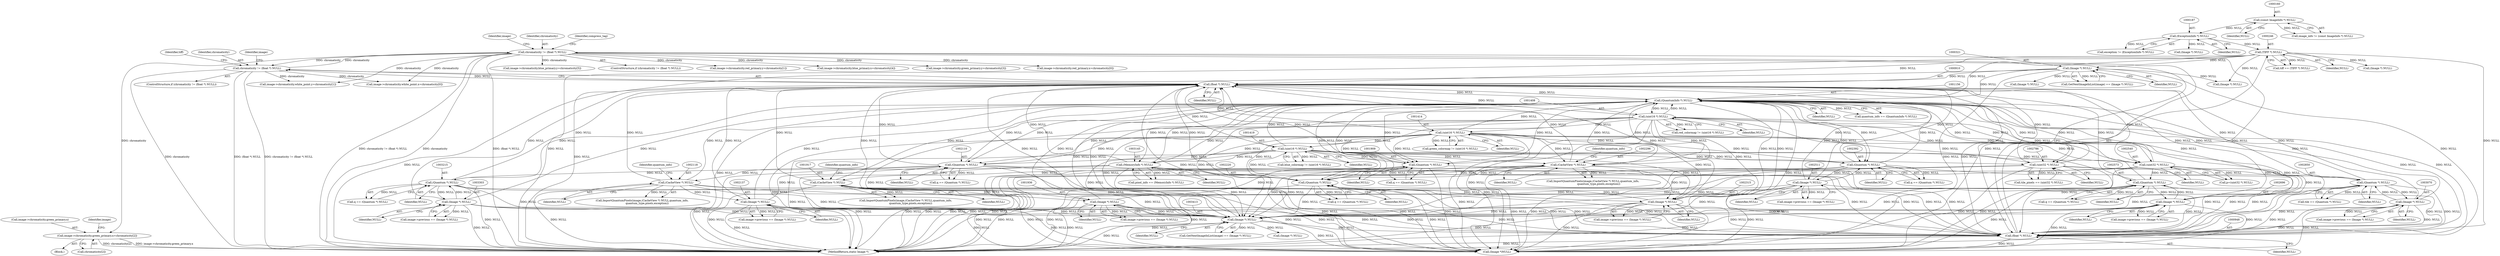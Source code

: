 digraph "0_ImageMagick_6e48aa92ff4e6e95424300ecd52a9ea453c19c60@pointer" {
"1000973" [label="(Call,image->chromaticity.green_primary.x=chromaticity[2])"];
"1000945" [label="(Call,chromaticity != (float *) NULL)"];
"1000907" [label="(Call,chromaticity != (float *) NULL)"];
"1000909" [label="(Call,(float *) NULL)"];
"1003302" [label="(Call,(Image *) NULL)"];
"1003214" [label="(Call,(Quantum *) NULL)"];
"1003144" [label="(Call,(MemoryInfo *) NULL)"];
"1001413" [label="(Call,(uint16 *) NULL)"];
"1001407" [label="(Call,(uint16 *) NULL)"];
"1001155" [label="(Call,(QuantumInfo *) NULL)"];
"1002109" [label="(Call,(Quantum *) NULL)"];
"1002136" [label="(Call,(Image *) NULL)"];
"1002117" [label="(Call,(CacheView *) NULL)"];
"1001418" [label="(Call,(uint16 *) NULL)"];
"1003412" [label="(Call,(Image *) NULL)"];
"1001916" [label="(Call,(CacheView *) NULL)"];
"1001908" [label="(Call,(Quantum *) NULL)"];
"1001935" [label="(Call,(Image *) NULL)"];
"1002295" [label="(Call,(CacheView *) NULL)"];
"1002219" [label="(Call,(Quantum *) NULL)"];
"1002314" [label="(Call,(Image *) NULL)"];
"1002572" [label="(Call,(Quantum *) NULL)"];
"1002539" [label="(Call,(uint32 *) NULL)"];
"1002695" [label="(Call,(Image *) NULL)"];
"1002510" [label="(Call,(Image *) NULL)"];
"1002391" [label="(Call,(Quantum *) NULL)"];
"1003069" [label="(Call,(Image *) NULL)"];
"1002849" [label="(Call,(Quantum *) NULL)"];
"1002785" [label="(Call,(uint32 *) NULL)"];
"1000245" [label="(Call,(TIFF *) NULL)"];
"1000186" [label="(Call,(ExceptionInfo *) NULL)"];
"1000159" [label="(Call,(const ImageInfo *) NULL)"];
"1000320" [label="(Call,(Image *) NULL)"];
"1000947" [label="(Call,(float *) NULL)"];
"1002132" [label="(Call,image->previous == (Image *) NULL)"];
"1001006" [label="(Call,image->chromaticity.blue_primary.y=chromaticity[5])"];
"1003412" [label="(Call,(Image *) NULL)"];
"1000243" [label="(Call,tiff == (TIFF *) NULL)"];
"1000186" [label="(Call,(ExceptionInfo *) NULL)"];
"1001916" [label="(Call,(CacheView *) NULL)"];
"1001418" [label="(Call,(uint16 *) NULL)"];
"1001413" [label="(Call,(uint16 *) NULL)"];
"1001411" [label="(Call,green_colormap != (uint16 *) NULL)"];
"1002783" [label="(Call,tile_pixels == (uint32 *) NULL)"];
"1000944" [label="(ControlStructure,if (chromaticity != (float *) NULL))"];
"1002510" [label="(Call,(Image *) NULL)"];
"1002847" [label="(Call,tile == (Quantum *) NULL)"];
"1002506" [label="(Call,image->previous == (Image *) NULL)"];
"1001918" [label="(Identifier,NULL)"];
"1003298" [label="(Call,image->previous == (Image *) NULL)"];
"1001937" [label="(Identifier,NULL)"];
"1000909" [label="(Call,(float *) NULL)"];
"1002310" [label="(Call,image->previous == (Image *) NULL)"];
"1000217" [label="(Call,(Image *) NULL)"];
"1003069" [label="(Call,(Image *) NULL)"];
"1001416" [label="(Call,blue_colormap != (uint16 *) NULL)"];
"1000950" [label="(Block,)"];
"1001931" [label="(Call,image->previous == (Image *) NULL)"];
"1002537" [label="(Call,p=(uint32 *) NULL)"];
"1002314" [label="(Call,(Image *) NULL)"];
"1002109" [label="(Call,(Quantum *) NULL)"];
"1002787" [label="(Identifier,NULL)"];
"1000946" [label="(Identifier,chromaticity)"];
"1001405" [label="(Call,red_colormap != (uint16 *) NULL)"];
"1002393" [label="(Identifier,NULL)"];
"1000906" [label="(ControlStructure,if (chromaticity != (float *) NULL))"];
"1001157" [label="(Identifier,NULL)"];
"1002138" [label="(Identifier,NULL)"];
"1000924" [label="(Call,image->chromaticity.white_point.y=chromaticity[1])"];
"1001420" [label="(Identifier,NULL)"];
"1002697" [label="(Identifier,NULL)"];
"1003214" [label="(Call,(Quantum *) NULL)"];
"1002316" [label="(Identifier,NULL)"];
"1002851" [label="(Identifier,NULL)"];
"1002389" [label="(Call,q == (Quantum *) NULL)"];
"1003216" [label="(Identifier,NULL)"];
"1000247" [label="(Identifier,NULL)"];
"1002391" [label="(Call,(Quantum *) NULL)"];
"1003421" [label="(Call,(Image *) NULL)"];
"1002570" [label="(Call,q == (Quantum *) NULL)"];
"1000947" [label="(Call,(float *) NULL)"];
"1000911" [label="(Identifier,NULL)"];
"1000962" [label="(Call,image->chromaticity.red_primary.y=chromaticity[1])"];
"1002295" [label="(Call,(CacheView *) NULL)"];
"1001020" [label="(Identifier,compress_tag)"];
"1002217" [label="(Call,q == (Quantum *) NULL)"];
"1000331" [label="(Call,(Image *) NULL)"];
"1001908" [label="(Call,(Quantum *) NULL)"];
"1003071" [label="(Identifier,NULL)"];
"1000161" [label="(Identifier,NULL)"];
"1001407" [label="(Call,(uint16 *) NULL)"];
"1000309" [label="(Call,(Image *) NULL)"];
"1002119" [label="(Identifier,NULL)"];
"1000955" [label="(Identifier,image)"];
"1002574" [label="(Identifier,NULL)"];
"1000245" [label="(Call,(TIFF *) NULL)"];
"1003414" [label="(Identifier,NULL)"];
"1000917" [label="(Identifier,image)"];
"1002298" [label="(Identifier,quantum_info)"];
"1001155" [label="(Call,(QuantumInfo *) NULL)"];
"1002691" [label="(Call,image->previous == (Image *) NULL)"];
"1003144" [label="(Call,(MemoryInfo *) NULL)"];
"1002111" [label="(Identifier,NULL)"];
"1003065" [label="(Call,image->previous == (Image *) NULL)"];
"1003475" [label="(Call,(Image *)NULL)"];
"1003481" [label="(MethodReturn,static Image *)"];
"1003212" [label="(Call,q == (Quantum *) NULL)"];
"1000973" [label="(Call,image->chromaticity.green_primary.x=chromaticity[2])"];
"1001914" [label="(Call,ImportQuantumPixels(image,(CacheView *) NULL,quantum_info,\n            quantum_type,pixels,exception))"];
"1002221" [label="(Identifier,NULL)"];
"1000938" [label="(Identifier,tiff)"];
"1003142" [label="(Call,pixel_info == (MemoryInfo *) NULL)"];
"1002297" [label="(Identifier,NULL)"];
"1002107" [label="(Call,q == (Quantum *) NULL)"];
"1002115" [label="(Call,ImportQuantumPixels(image,(CacheView *) NULL,quantum_info,\n            quantum_type,pixels,exception))"];
"1002539" [label="(Call,(uint32 *) NULL)"];
"1002117" [label="(Call,(CacheView *) NULL)"];
"1000157" [label="(Call,image_info != (const ImageInfo *) NULL)"];
"1000945" [label="(Call,chromaticity != (float *) NULL)"];
"1000949" [label="(Identifier,NULL)"];
"1000995" [label="(Call,image->chromaticity.blue_primary.x=chromaticity[4])"];
"1000984" [label="(Call,image->chromaticity.green_primary.y=chromaticity[3])"];
"1000320" [label="(Call,(Image *) NULL)"];
"1002572" [label="(Call,(Quantum *) NULL)"];
"1002136" [label="(Call,(Image *) NULL)"];
"1000988" [label="(Identifier,image)"];
"1003146" [label="(Identifier,NULL)"];
"1000908" [label="(Identifier,chromaticity)"];
"1000974" [label="(Call,image->chromaticity.green_primary.x)"];
"1001153" [label="(Call,quantum_info == (QuantumInfo *) NULL)"];
"1000317" [label="(Call,GetNextImageInList(image) == (Image *) NULL)"];
"1000981" [label="(Call,chromaticity[2])"];
"1002785" [label="(Call,(uint32 *) NULL)"];
"1000254" [label="(Call,(Image *) NULL)"];
"1001910" [label="(Identifier,NULL)"];
"1002849" [label="(Call,(Quantum *) NULL)"];
"1000913" [label="(Call,image->chromaticity.white_point.x=chromaticity[0])"];
"1000188" [label="(Identifier,NULL)"];
"1002695" [label="(Call,(Image *) NULL)"];
"1003409" [label="(Call,GetNextImageInList(image) == (Image *) NULL)"];
"1001935" [label="(Call,(Image *) NULL)"];
"1001919" [label="(Identifier,quantum_info)"];
"1002512" [label="(Identifier,NULL)"];
"1002120" [label="(Identifier,quantum_info)"];
"1002541" [label="(Identifier,NULL)"];
"1002219" [label="(Call,(Quantum *) NULL)"];
"1000184" [label="(Call,exception != (ExceptionInfo *) NULL)"];
"1003304" [label="(Identifier,NULL)"];
"1001906" [label="(Call,q == (Quantum *) NULL)"];
"1000951" [label="(Call,image->chromaticity.red_primary.x=chromaticity[0])"];
"1000907" [label="(Call,chromaticity != (float *) NULL)"];
"1003302" [label="(Call,(Image *) NULL)"];
"1000159" [label="(Call,(const ImageInfo *) NULL)"];
"1000322" [label="(Identifier,NULL)"];
"1001415" [label="(Identifier,NULL)"];
"1001409" [label="(Identifier,NULL)"];
"1002293" [label="(Call,ImportQuantumPixels(image,(CacheView *) NULL,quantum_info,\n              quantum_type,pixels,exception))"];
"1000973" -> "1000950"  [label="AST: "];
"1000973" -> "1000981"  [label="CFG: "];
"1000974" -> "1000973"  [label="AST: "];
"1000981" -> "1000973"  [label="AST: "];
"1000988" -> "1000973"  [label="CFG: "];
"1000973" -> "1003481"  [label="DDG: chromaticity[2]"];
"1000973" -> "1003481"  [label="DDG: image->chromaticity.green_primary.x"];
"1000945" -> "1000973"  [label="DDG: chromaticity"];
"1000945" -> "1000944"  [label="AST: "];
"1000945" -> "1000947"  [label="CFG: "];
"1000946" -> "1000945"  [label="AST: "];
"1000947" -> "1000945"  [label="AST: "];
"1000955" -> "1000945"  [label="CFG: "];
"1001020" -> "1000945"  [label="CFG: "];
"1000945" -> "1003481"  [label="DDG: chromaticity"];
"1000945" -> "1003481"  [label="DDG: chromaticity != (float *) NULL"];
"1000945" -> "1003481"  [label="DDG: (float *) NULL"];
"1000945" -> "1000907"  [label="DDG: chromaticity"];
"1000945" -> "1000913"  [label="DDG: chromaticity"];
"1000945" -> "1000924"  [label="DDG: chromaticity"];
"1000907" -> "1000945"  [label="DDG: chromaticity"];
"1000947" -> "1000945"  [label="DDG: NULL"];
"1000945" -> "1000951"  [label="DDG: chromaticity"];
"1000945" -> "1000962"  [label="DDG: chromaticity"];
"1000945" -> "1000984"  [label="DDG: chromaticity"];
"1000945" -> "1000995"  [label="DDG: chromaticity"];
"1000945" -> "1001006"  [label="DDG: chromaticity"];
"1000907" -> "1000906"  [label="AST: "];
"1000907" -> "1000909"  [label="CFG: "];
"1000908" -> "1000907"  [label="AST: "];
"1000909" -> "1000907"  [label="AST: "];
"1000917" -> "1000907"  [label="CFG: "];
"1000938" -> "1000907"  [label="CFG: "];
"1000907" -> "1003481"  [label="DDG: chromaticity != (float *) NULL"];
"1000907" -> "1003481"  [label="DDG: chromaticity"];
"1000907" -> "1003481"  [label="DDG: (float *) NULL"];
"1000909" -> "1000907"  [label="DDG: NULL"];
"1000907" -> "1000913"  [label="DDG: chromaticity"];
"1000907" -> "1000924"  [label="DDG: chromaticity"];
"1000909" -> "1000911"  [label="CFG: "];
"1000910" -> "1000909"  [label="AST: "];
"1000911" -> "1000909"  [label="AST: "];
"1000909" -> "1003481"  [label="DDG: NULL"];
"1003302" -> "1000909"  [label="DDG: NULL"];
"1003144" -> "1000909"  [label="DDG: NULL"];
"1002109" -> "1000909"  [label="DDG: NULL"];
"1003412" -> "1000909"  [label="DDG: NULL"];
"1001916" -> "1000909"  [label="DDG: NULL"];
"1002295" -> "1000909"  [label="DDG: NULL"];
"1002572" -> "1000909"  [label="DDG: NULL"];
"1002219" -> "1000909"  [label="DDG: NULL"];
"1002314" -> "1000909"  [label="DDG: NULL"];
"1002510" -> "1000909"  [label="DDG: NULL"];
"1003069" -> "1000909"  [label="DDG: NULL"];
"1001407" -> "1000909"  [label="DDG: NULL"];
"1002136" -> "1000909"  [label="DDG: NULL"];
"1000320" -> "1000909"  [label="DDG: NULL"];
"1002849" -> "1000909"  [label="DDG: NULL"];
"1001418" -> "1000909"  [label="DDG: NULL"];
"1001908" -> "1000909"  [label="DDG: NULL"];
"1000245" -> "1000909"  [label="DDG: NULL"];
"1001155" -> "1000909"  [label="DDG: NULL"];
"1002539" -> "1000909"  [label="DDG: NULL"];
"1002695" -> "1000909"  [label="DDG: NULL"];
"1001935" -> "1000909"  [label="DDG: NULL"];
"1002391" -> "1000909"  [label="DDG: NULL"];
"1002785" -> "1000909"  [label="DDG: NULL"];
"1002117" -> "1000909"  [label="DDG: NULL"];
"1003214" -> "1000909"  [label="DDG: NULL"];
"1001413" -> "1000909"  [label="DDG: NULL"];
"1000909" -> "1000947"  [label="DDG: NULL"];
"1000909" -> "1001155"  [label="DDG: NULL"];
"1000909" -> "1003475"  [label="DDG: NULL"];
"1003302" -> "1003298"  [label="AST: "];
"1003302" -> "1003304"  [label="CFG: "];
"1003303" -> "1003302"  [label="AST: "];
"1003304" -> "1003302"  [label="AST: "];
"1003298" -> "1003302"  [label="CFG: "];
"1003302" -> "1003481"  [label="DDG: NULL"];
"1003302" -> "1000947"  [label="DDG: NULL"];
"1003302" -> "1001155"  [label="DDG: NULL"];
"1003302" -> "1003214"  [label="DDG: NULL"];
"1003302" -> "1003298"  [label="DDG: NULL"];
"1003214" -> "1003302"  [label="DDG: NULL"];
"1003302" -> "1003412"  [label="DDG: NULL"];
"1003302" -> "1003475"  [label="DDG: NULL"];
"1003214" -> "1003212"  [label="AST: "];
"1003214" -> "1003216"  [label="CFG: "];
"1003215" -> "1003214"  [label="AST: "];
"1003216" -> "1003214"  [label="AST: "];
"1003212" -> "1003214"  [label="CFG: "];
"1003214" -> "1003481"  [label="DDG: NULL"];
"1003214" -> "1000947"  [label="DDG: NULL"];
"1003214" -> "1001155"  [label="DDG: NULL"];
"1003214" -> "1003212"  [label="DDG: NULL"];
"1003144" -> "1003214"  [label="DDG: NULL"];
"1003214" -> "1003412"  [label="DDG: NULL"];
"1003214" -> "1003475"  [label="DDG: NULL"];
"1003144" -> "1003142"  [label="AST: "];
"1003144" -> "1003146"  [label="CFG: "];
"1003145" -> "1003144"  [label="AST: "];
"1003146" -> "1003144"  [label="AST: "];
"1003142" -> "1003144"  [label="CFG: "];
"1003144" -> "1003481"  [label="DDG: NULL"];
"1003144" -> "1000947"  [label="DDG: NULL"];
"1003144" -> "1001155"  [label="DDG: NULL"];
"1003144" -> "1003142"  [label="DDG: NULL"];
"1001413" -> "1003144"  [label="DDG: NULL"];
"1001407" -> "1003144"  [label="DDG: NULL"];
"1001418" -> "1003144"  [label="DDG: NULL"];
"1001155" -> "1003144"  [label="DDG: NULL"];
"1003144" -> "1003412"  [label="DDG: NULL"];
"1003144" -> "1003475"  [label="DDG: NULL"];
"1001413" -> "1001411"  [label="AST: "];
"1001413" -> "1001415"  [label="CFG: "];
"1001414" -> "1001413"  [label="AST: "];
"1001415" -> "1001413"  [label="AST: "];
"1001411" -> "1001413"  [label="CFG: "];
"1001413" -> "1003481"  [label="DDG: NULL"];
"1001413" -> "1000947"  [label="DDG: NULL"];
"1001413" -> "1001155"  [label="DDG: NULL"];
"1001413" -> "1001411"  [label="DDG: NULL"];
"1001407" -> "1001413"  [label="DDG: NULL"];
"1001413" -> "1001418"  [label="DDG: NULL"];
"1001413" -> "1001908"  [label="DDG: NULL"];
"1001413" -> "1002109"  [label="DDG: NULL"];
"1001413" -> "1002219"  [label="DDG: NULL"];
"1001413" -> "1002295"  [label="DDG: NULL"];
"1001413" -> "1002314"  [label="DDG: NULL"];
"1001413" -> "1002391"  [label="DDG: NULL"];
"1001413" -> "1002539"  [label="DDG: NULL"];
"1001413" -> "1002785"  [label="DDG: NULL"];
"1001413" -> "1003412"  [label="DDG: NULL"];
"1001413" -> "1003475"  [label="DDG: NULL"];
"1001407" -> "1001405"  [label="AST: "];
"1001407" -> "1001409"  [label="CFG: "];
"1001408" -> "1001407"  [label="AST: "];
"1001409" -> "1001407"  [label="AST: "];
"1001405" -> "1001407"  [label="CFG: "];
"1001407" -> "1003481"  [label="DDG: NULL"];
"1001407" -> "1000947"  [label="DDG: NULL"];
"1001407" -> "1001155"  [label="DDG: NULL"];
"1001407" -> "1001405"  [label="DDG: NULL"];
"1001155" -> "1001407"  [label="DDG: NULL"];
"1001407" -> "1001908"  [label="DDG: NULL"];
"1001407" -> "1002109"  [label="DDG: NULL"];
"1001407" -> "1002219"  [label="DDG: NULL"];
"1001407" -> "1002295"  [label="DDG: NULL"];
"1001407" -> "1002314"  [label="DDG: NULL"];
"1001407" -> "1002391"  [label="DDG: NULL"];
"1001407" -> "1002539"  [label="DDG: NULL"];
"1001407" -> "1002785"  [label="DDG: NULL"];
"1001407" -> "1003412"  [label="DDG: NULL"];
"1001407" -> "1003475"  [label="DDG: NULL"];
"1001155" -> "1001153"  [label="AST: "];
"1001155" -> "1001157"  [label="CFG: "];
"1001156" -> "1001155"  [label="AST: "];
"1001157" -> "1001155"  [label="AST: "];
"1001153" -> "1001155"  [label="CFG: "];
"1001155" -> "1003481"  [label="DDG: NULL"];
"1001155" -> "1000947"  [label="DDG: NULL"];
"1001155" -> "1001153"  [label="DDG: NULL"];
"1002109" -> "1001155"  [label="DDG: NULL"];
"1003412" -> "1001155"  [label="DDG: NULL"];
"1002295" -> "1001155"  [label="DDG: NULL"];
"1002572" -> "1001155"  [label="DDG: NULL"];
"1002219" -> "1001155"  [label="DDG: NULL"];
"1002314" -> "1001155"  [label="DDG: NULL"];
"1002510" -> "1001155"  [label="DDG: NULL"];
"1003069" -> "1001155"  [label="DDG: NULL"];
"1002136" -> "1001155"  [label="DDG: NULL"];
"1002849" -> "1001155"  [label="DDG: NULL"];
"1001418" -> "1001155"  [label="DDG: NULL"];
"1001908" -> "1001155"  [label="DDG: NULL"];
"1000245" -> "1001155"  [label="DDG: NULL"];
"1002539" -> "1001155"  [label="DDG: NULL"];
"1002695" -> "1001155"  [label="DDG: NULL"];
"1001935" -> "1001155"  [label="DDG: NULL"];
"1002391" -> "1001155"  [label="DDG: NULL"];
"1002785" -> "1001155"  [label="DDG: NULL"];
"1001916" -> "1001155"  [label="DDG: NULL"];
"1002117" -> "1001155"  [label="DDG: NULL"];
"1000320" -> "1001155"  [label="DDG: NULL"];
"1000947" -> "1001155"  [label="DDG: NULL"];
"1001155" -> "1001908"  [label="DDG: NULL"];
"1001155" -> "1002109"  [label="DDG: NULL"];
"1001155" -> "1002219"  [label="DDG: NULL"];
"1001155" -> "1002295"  [label="DDG: NULL"];
"1001155" -> "1002314"  [label="DDG: NULL"];
"1001155" -> "1002391"  [label="DDG: NULL"];
"1001155" -> "1002539"  [label="DDG: NULL"];
"1001155" -> "1002785"  [label="DDG: NULL"];
"1001155" -> "1003412"  [label="DDG: NULL"];
"1001155" -> "1003475"  [label="DDG: NULL"];
"1002109" -> "1002107"  [label="AST: "];
"1002109" -> "1002111"  [label="CFG: "];
"1002110" -> "1002109"  [label="AST: "];
"1002111" -> "1002109"  [label="AST: "];
"1002107" -> "1002109"  [label="CFG: "];
"1002109" -> "1003481"  [label="DDG: NULL"];
"1002109" -> "1000947"  [label="DDG: NULL"];
"1002109" -> "1002107"  [label="DDG: NULL"];
"1002136" -> "1002109"  [label="DDG: NULL"];
"1001418" -> "1002109"  [label="DDG: NULL"];
"1002109" -> "1002117"  [label="DDG: NULL"];
"1002109" -> "1003412"  [label="DDG: NULL"];
"1002109" -> "1003475"  [label="DDG: NULL"];
"1002136" -> "1002132"  [label="AST: "];
"1002136" -> "1002138"  [label="CFG: "];
"1002137" -> "1002136"  [label="AST: "];
"1002138" -> "1002136"  [label="AST: "];
"1002132" -> "1002136"  [label="CFG: "];
"1002136" -> "1003481"  [label="DDG: NULL"];
"1002136" -> "1000947"  [label="DDG: NULL"];
"1002136" -> "1002132"  [label="DDG: NULL"];
"1002117" -> "1002136"  [label="DDG: NULL"];
"1002136" -> "1003412"  [label="DDG: NULL"];
"1002136" -> "1003475"  [label="DDG: NULL"];
"1002117" -> "1002115"  [label="AST: "];
"1002117" -> "1002119"  [label="CFG: "];
"1002118" -> "1002117"  [label="AST: "];
"1002119" -> "1002117"  [label="AST: "];
"1002120" -> "1002117"  [label="CFG: "];
"1002117" -> "1003481"  [label="DDG: NULL"];
"1002117" -> "1000947"  [label="DDG: NULL"];
"1002117" -> "1002115"  [label="DDG: NULL"];
"1002117" -> "1003412"  [label="DDG: NULL"];
"1002117" -> "1003475"  [label="DDG: NULL"];
"1001418" -> "1001416"  [label="AST: "];
"1001418" -> "1001420"  [label="CFG: "];
"1001419" -> "1001418"  [label="AST: "];
"1001420" -> "1001418"  [label="AST: "];
"1001416" -> "1001418"  [label="CFG: "];
"1001418" -> "1003481"  [label="DDG: NULL"];
"1001418" -> "1000947"  [label="DDG: NULL"];
"1001418" -> "1001416"  [label="DDG: NULL"];
"1001418" -> "1001908"  [label="DDG: NULL"];
"1001418" -> "1002219"  [label="DDG: NULL"];
"1001418" -> "1002295"  [label="DDG: NULL"];
"1001418" -> "1002314"  [label="DDG: NULL"];
"1001418" -> "1002391"  [label="DDG: NULL"];
"1001418" -> "1002539"  [label="DDG: NULL"];
"1001418" -> "1002785"  [label="DDG: NULL"];
"1001418" -> "1003412"  [label="DDG: NULL"];
"1001418" -> "1003475"  [label="DDG: NULL"];
"1003412" -> "1003409"  [label="AST: "];
"1003412" -> "1003414"  [label="CFG: "];
"1003413" -> "1003412"  [label="AST: "];
"1003414" -> "1003412"  [label="AST: "];
"1003409" -> "1003412"  [label="CFG: "];
"1003412" -> "1003481"  [label="DDG: NULL"];
"1003412" -> "1000947"  [label="DDG: NULL"];
"1003412" -> "1003409"  [label="DDG: NULL"];
"1001916" -> "1003412"  [label="DDG: NULL"];
"1002295" -> "1003412"  [label="DDG: NULL"];
"1002572" -> "1003412"  [label="DDG: NULL"];
"1002219" -> "1003412"  [label="DDG: NULL"];
"1002314" -> "1003412"  [label="DDG: NULL"];
"1002510" -> "1003412"  [label="DDG: NULL"];
"1003069" -> "1003412"  [label="DDG: NULL"];
"1002849" -> "1003412"  [label="DDG: NULL"];
"1001908" -> "1003412"  [label="DDG: NULL"];
"1002539" -> "1003412"  [label="DDG: NULL"];
"1002695" -> "1003412"  [label="DDG: NULL"];
"1001935" -> "1003412"  [label="DDG: NULL"];
"1002391" -> "1003412"  [label="DDG: NULL"];
"1002785" -> "1003412"  [label="DDG: NULL"];
"1003412" -> "1003421"  [label="DDG: NULL"];
"1003412" -> "1003475"  [label="DDG: NULL"];
"1001916" -> "1001914"  [label="AST: "];
"1001916" -> "1001918"  [label="CFG: "];
"1001917" -> "1001916"  [label="AST: "];
"1001918" -> "1001916"  [label="AST: "];
"1001919" -> "1001916"  [label="CFG: "];
"1001916" -> "1003481"  [label="DDG: NULL"];
"1001916" -> "1000947"  [label="DDG: NULL"];
"1001916" -> "1001914"  [label="DDG: NULL"];
"1001908" -> "1001916"  [label="DDG: NULL"];
"1001916" -> "1001935"  [label="DDG: NULL"];
"1001916" -> "1003475"  [label="DDG: NULL"];
"1001908" -> "1001906"  [label="AST: "];
"1001908" -> "1001910"  [label="CFG: "];
"1001909" -> "1001908"  [label="AST: "];
"1001910" -> "1001908"  [label="AST: "];
"1001906" -> "1001908"  [label="CFG: "];
"1001908" -> "1003481"  [label="DDG: NULL"];
"1001908" -> "1000947"  [label="DDG: NULL"];
"1001908" -> "1001906"  [label="DDG: NULL"];
"1001935" -> "1001908"  [label="DDG: NULL"];
"1001908" -> "1003475"  [label="DDG: NULL"];
"1001935" -> "1001931"  [label="AST: "];
"1001935" -> "1001937"  [label="CFG: "];
"1001936" -> "1001935"  [label="AST: "];
"1001937" -> "1001935"  [label="AST: "];
"1001931" -> "1001935"  [label="CFG: "];
"1001935" -> "1003481"  [label="DDG: NULL"];
"1001935" -> "1000947"  [label="DDG: NULL"];
"1001935" -> "1001931"  [label="DDG: NULL"];
"1001935" -> "1003475"  [label="DDG: NULL"];
"1002295" -> "1002293"  [label="AST: "];
"1002295" -> "1002297"  [label="CFG: "];
"1002296" -> "1002295"  [label="AST: "];
"1002297" -> "1002295"  [label="AST: "];
"1002298" -> "1002295"  [label="CFG: "];
"1002295" -> "1003481"  [label="DDG: NULL"];
"1002295" -> "1000947"  [label="DDG: NULL"];
"1002295" -> "1002219"  [label="DDG: NULL"];
"1002295" -> "1002293"  [label="DDG: NULL"];
"1002219" -> "1002295"  [label="DDG: NULL"];
"1002295" -> "1002314"  [label="DDG: NULL"];
"1002295" -> "1003475"  [label="DDG: NULL"];
"1002219" -> "1002217"  [label="AST: "];
"1002219" -> "1002221"  [label="CFG: "];
"1002220" -> "1002219"  [label="AST: "];
"1002221" -> "1002219"  [label="AST: "];
"1002217" -> "1002219"  [label="CFG: "];
"1002219" -> "1003481"  [label="DDG: NULL"];
"1002219" -> "1000947"  [label="DDG: NULL"];
"1002219" -> "1002217"  [label="DDG: NULL"];
"1002314" -> "1002219"  [label="DDG: NULL"];
"1002219" -> "1002314"  [label="DDG: NULL"];
"1002219" -> "1003475"  [label="DDG: NULL"];
"1002314" -> "1002310"  [label="AST: "];
"1002314" -> "1002316"  [label="CFG: "];
"1002315" -> "1002314"  [label="AST: "];
"1002316" -> "1002314"  [label="AST: "];
"1002310" -> "1002314"  [label="CFG: "];
"1002314" -> "1003481"  [label="DDG: NULL"];
"1002314" -> "1000947"  [label="DDG: NULL"];
"1002314" -> "1002310"  [label="DDG: NULL"];
"1002314" -> "1003475"  [label="DDG: NULL"];
"1002572" -> "1002570"  [label="AST: "];
"1002572" -> "1002574"  [label="CFG: "];
"1002573" -> "1002572"  [label="AST: "];
"1002574" -> "1002572"  [label="AST: "];
"1002570" -> "1002572"  [label="CFG: "];
"1002572" -> "1003481"  [label="DDG: NULL"];
"1002572" -> "1000947"  [label="DDG: NULL"];
"1002572" -> "1002570"  [label="DDG: NULL"];
"1002539" -> "1002572"  [label="DDG: NULL"];
"1002695" -> "1002572"  [label="DDG: NULL"];
"1002572" -> "1002695"  [label="DDG: NULL"];
"1002572" -> "1003475"  [label="DDG: NULL"];
"1002539" -> "1002537"  [label="AST: "];
"1002539" -> "1002541"  [label="CFG: "];
"1002540" -> "1002539"  [label="AST: "];
"1002541" -> "1002539"  [label="AST: "];
"1002537" -> "1002539"  [label="CFG: "];
"1002539" -> "1003481"  [label="DDG: NULL"];
"1002539" -> "1000947"  [label="DDG: NULL"];
"1002539" -> "1002537"  [label="DDG: NULL"];
"1002539" -> "1003475"  [label="DDG: NULL"];
"1002695" -> "1002691"  [label="AST: "];
"1002695" -> "1002697"  [label="CFG: "];
"1002696" -> "1002695"  [label="AST: "];
"1002697" -> "1002695"  [label="AST: "];
"1002691" -> "1002695"  [label="CFG: "];
"1002695" -> "1003481"  [label="DDG: NULL"];
"1002695" -> "1000947"  [label="DDG: NULL"];
"1002695" -> "1002691"  [label="DDG: NULL"];
"1002695" -> "1003475"  [label="DDG: NULL"];
"1002510" -> "1002506"  [label="AST: "];
"1002510" -> "1002512"  [label="CFG: "];
"1002511" -> "1002510"  [label="AST: "];
"1002512" -> "1002510"  [label="AST: "];
"1002506" -> "1002510"  [label="CFG: "];
"1002510" -> "1003481"  [label="DDG: NULL"];
"1002510" -> "1000947"  [label="DDG: NULL"];
"1002510" -> "1002391"  [label="DDG: NULL"];
"1002510" -> "1002506"  [label="DDG: NULL"];
"1002391" -> "1002510"  [label="DDG: NULL"];
"1002510" -> "1003475"  [label="DDG: NULL"];
"1002391" -> "1002389"  [label="AST: "];
"1002391" -> "1002393"  [label="CFG: "];
"1002392" -> "1002391"  [label="AST: "];
"1002393" -> "1002391"  [label="AST: "];
"1002389" -> "1002391"  [label="CFG: "];
"1002391" -> "1003481"  [label="DDG: NULL"];
"1002391" -> "1000947"  [label="DDG: NULL"];
"1002391" -> "1002389"  [label="DDG: NULL"];
"1002391" -> "1003475"  [label="DDG: NULL"];
"1003069" -> "1003065"  [label="AST: "];
"1003069" -> "1003071"  [label="CFG: "];
"1003070" -> "1003069"  [label="AST: "];
"1003071" -> "1003069"  [label="AST: "];
"1003065" -> "1003069"  [label="CFG: "];
"1003069" -> "1003481"  [label="DDG: NULL"];
"1003069" -> "1000947"  [label="DDG: NULL"];
"1003069" -> "1002849"  [label="DDG: NULL"];
"1003069" -> "1003065"  [label="DDG: NULL"];
"1002849" -> "1003069"  [label="DDG: NULL"];
"1003069" -> "1003475"  [label="DDG: NULL"];
"1002849" -> "1002847"  [label="AST: "];
"1002849" -> "1002851"  [label="CFG: "];
"1002850" -> "1002849"  [label="AST: "];
"1002851" -> "1002849"  [label="AST: "];
"1002847" -> "1002849"  [label="CFG: "];
"1002849" -> "1003481"  [label="DDG: NULL"];
"1002849" -> "1000947"  [label="DDG: NULL"];
"1002849" -> "1002847"  [label="DDG: NULL"];
"1002785" -> "1002849"  [label="DDG: NULL"];
"1002849" -> "1003475"  [label="DDG: NULL"];
"1002785" -> "1002783"  [label="AST: "];
"1002785" -> "1002787"  [label="CFG: "];
"1002786" -> "1002785"  [label="AST: "];
"1002787" -> "1002785"  [label="AST: "];
"1002783" -> "1002785"  [label="CFG: "];
"1002785" -> "1003481"  [label="DDG: NULL"];
"1002785" -> "1000947"  [label="DDG: NULL"];
"1002785" -> "1002783"  [label="DDG: NULL"];
"1002785" -> "1003475"  [label="DDG: NULL"];
"1000245" -> "1000243"  [label="AST: "];
"1000245" -> "1000247"  [label="CFG: "];
"1000246" -> "1000245"  [label="AST: "];
"1000247" -> "1000245"  [label="AST: "];
"1000243" -> "1000245"  [label="CFG: "];
"1000245" -> "1003481"  [label="DDG: NULL"];
"1000245" -> "1000243"  [label="DDG: NULL"];
"1000186" -> "1000245"  [label="DDG: NULL"];
"1000245" -> "1000254"  [label="DDG: NULL"];
"1000245" -> "1000309"  [label="DDG: NULL"];
"1000245" -> "1000320"  [label="DDG: NULL"];
"1000245" -> "1000947"  [label="DDG: NULL"];
"1000245" -> "1003475"  [label="DDG: NULL"];
"1000186" -> "1000184"  [label="AST: "];
"1000186" -> "1000188"  [label="CFG: "];
"1000187" -> "1000186"  [label="AST: "];
"1000188" -> "1000186"  [label="AST: "];
"1000184" -> "1000186"  [label="CFG: "];
"1000186" -> "1000184"  [label="DDG: NULL"];
"1000159" -> "1000186"  [label="DDG: NULL"];
"1000186" -> "1000217"  [label="DDG: NULL"];
"1000159" -> "1000157"  [label="AST: "];
"1000159" -> "1000161"  [label="CFG: "];
"1000160" -> "1000159"  [label="AST: "];
"1000161" -> "1000159"  [label="AST: "];
"1000157" -> "1000159"  [label="CFG: "];
"1000159" -> "1000157"  [label="DDG: NULL"];
"1000320" -> "1000317"  [label="AST: "];
"1000320" -> "1000322"  [label="CFG: "];
"1000321" -> "1000320"  [label="AST: "];
"1000322" -> "1000320"  [label="AST: "];
"1000317" -> "1000320"  [label="CFG: "];
"1000320" -> "1003481"  [label="DDG: NULL"];
"1000320" -> "1000309"  [label="DDG: NULL"];
"1000320" -> "1000317"  [label="DDG: NULL"];
"1000320" -> "1000331"  [label="DDG: NULL"];
"1000320" -> "1000947"  [label="DDG: NULL"];
"1000320" -> "1003475"  [label="DDG: NULL"];
"1000947" -> "1000949"  [label="CFG: "];
"1000948" -> "1000947"  [label="AST: "];
"1000949" -> "1000947"  [label="AST: "];
"1000947" -> "1003481"  [label="DDG: NULL"];
"1000947" -> "1003475"  [label="DDG: NULL"];
}
